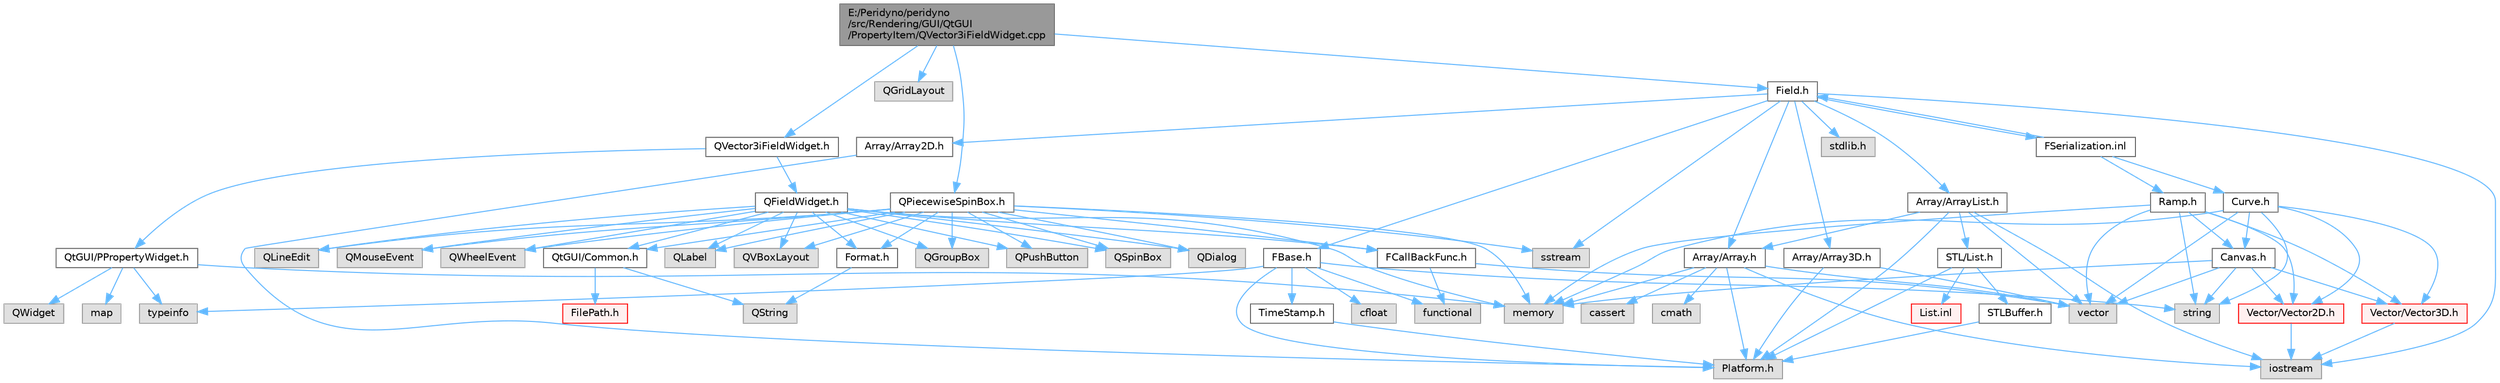 digraph "E:/Peridyno/peridyno/src/Rendering/GUI/QtGUI/PropertyItem/QVector3iFieldWidget.cpp"
{
 // LATEX_PDF_SIZE
  bgcolor="transparent";
  edge [fontname=Helvetica,fontsize=10,labelfontname=Helvetica,labelfontsize=10];
  node [fontname=Helvetica,fontsize=10,shape=box,height=0.2,width=0.4];
  Node1 [id="Node000001",label="E:/Peridyno/peridyno\l/src/Rendering/GUI/QtGUI\l/PropertyItem/QVector3iFieldWidget.cpp",height=0.2,width=0.4,color="gray40", fillcolor="grey60", style="filled", fontcolor="black",tooltip=" "];
  Node1 -> Node2 [id="edge1_Node000001_Node000002",color="steelblue1",style="solid",tooltip=" "];
  Node2 [id="Node000002",label="QVector3iFieldWidget.h",height=0.2,width=0.4,color="grey40", fillcolor="white", style="filled",URL="$_q_vector3i_field_widget_8h.html",tooltip=" "];
  Node2 -> Node3 [id="edge2_Node000002_Node000003",color="steelblue1",style="solid",tooltip=" "];
  Node3 [id="Node000003",label="QFieldWidget.h",height=0.2,width=0.4,color="grey40", fillcolor="white", style="filled",URL="$_q_field_widget_8h.html",tooltip=" "];
  Node3 -> Node4 [id="edge3_Node000003_Node000004",color="steelblue1",style="solid",tooltip=" "];
  Node4 [id="Node000004",label="QGroupBox",height=0.2,width=0.4,color="grey60", fillcolor="#E0E0E0", style="filled",tooltip=" "];
  Node3 -> Node5 [id="edge4_Node000003_Node000005",color="steelblue1",style="solid",tooltip=" "];
  Node5 [id="Node000005",label="QPushButton",height=0.2,width=0.4,color="grey60", fillcolor="#E0E0E0", style="filled",tooltip=" "];
  Node3 -> Node6 [id="edge5_Node000003_Node000006",color="steelblue1",style="solid",tooltip=" "];
  Node6 [id="Node000006",label="QSpinBox",height=0.2,width=0.4,color="grey60", fillcolor="#E0E0E0", style="filled",tooltip=" "];
  Node3 -> Node7 [id="edge6_Node000003_Node000007",color="steelblue1",style="solid",tooltip=" "];
  Node7 [id="Node000007",label="QDialog",height=0.2,width=0.4,color="grey60", fillcolor="#E0E0E0", style="filled",tooltip=" "];
  Node3 -> Node8 [id="edge7_Node000003_Node000008",color="steelblue1",style="solid",tooltip=" "];
  Node8 [id="Node000008",label="QLineEdit",height=0.2,width=0.4,color="grey60", fillcolor="#E0E0E0", style="filled",tooltip=" "];
  Node3 -> Node9 [id="edge8_Node000003_Node000009",color="steelblue1",style="solid",tooltip=" "];
  Node9 [id="Node000009",label="QMouseEvent",height=0.2,width=0.4,color="grey60", fillcolor="#E0E0E0", style="filled",tooltip=" "];
  Node3 -> Node10 [id="edge9_Node000003_Node000010",color="steelblue1",style="solid",tooltip=" "];
  Node10 [id="Node000010",label="QWheelEvent",height=0.2,width=0.4,color="grey60", fillcolor="#E0E0E0", style="filled",tooltip=" "];
  Node3 -> Node11 [id="edge10_Node000003_Node000011",color="steelblue1",style="solid",tooltip=" "];
  Node11 [id="Node000011",label="QLabel",height=0.2,width=0.4,color="grey60", fillcolor="#E0E0E0", style="filled",tooltip=" "];
  Node3 -> Node12 [id="edge11_Node000003_Node000012",color="steelblue1",style="solid",tooltip=" "];
  Node12 [id="Node000012",label="QVBoxLayout",height=0.2,width=0.4,color="grey60", fillcolor="#E0E0E0", style="filled",tooltip=" "];
  Node3 -> Node13 [id="edge12_Node000003_Node000013",color="steelblue1",style="solid",tooltip=" "];
  Node13 [id="Node000013",label="Format.h",height=0.2,width=0.4,color="grey40", fillcolor="white", style="filled",URL="$_format_8h.html",tooltip=" "];
  Node13 -> Node14 [id="edge13_Node000013_Node000014",color="steelblue1",style="solid",tooltip=" "];
  Node14 [id="Node000014",label="QString",height=0.2,width=0.4,color="grey60", fillcolor="#E0E0E0", style="filled",tooltip=" "];
  Node3 -> Node15 [id="edge14_Node000003_Node000015",color="steelblue1",style="solid",tooltip=" "];
  Node15 [id="Node000015",label="FCallBackFunc.h",height=0.2,width=0.4,color="grey40", fillcolor="white", style="filled",URL="$_f_callback_func_8h.html",tooltip=" "];
  Node15 -> Node16 [id="edge15_Node000015_Node000016",color="steelblue1",style="solid",tooltip=" "];
  Node16 [id="Node000016",label="vector",height=0.2,width=0.4,color="grey60", fillcolor="#E0E0E0", style="filled",tooltip=" "];
  Node15 -> Node17 [id="edge16_Node000015_Node000017",color="steelblue1",style="solid",tooltip=" "];
  Node17 [id="Node000017",label="functional",height=0.2,width=0.4,color="grey60", fillcolor="#E0E0E0", style="filled",tooltip=" "];
  Node3 -> Node18 [id="edge17_Node000003_Node000018",color="steelblue1",style="solid",tooltip=" "];
  Node18 [id="Node000018",label="QtGUI/Common.h",height=0.2,width=0.4,color="grey40", fillcolor="white", style="filled",URL="$_common_8h.html",tooltip=" "];
  Node18 -> Node14 [id="edge18_Node000018_Node000014",color="steelblue1",style="solid",tooltip=" "];
  Node18 -> Node19 [id="edge19_Node000018_Node000019",color="steelblue1",style="solid",tooltip=" "];
  Node19 [id="Node000019",label="FilePath.h",height=0.2,width=0.4,color="red", fillcolor="#FFF0F0", style="filled",URL="$_file_path_8h.html",tooltip=" "];
  Node3 -> Node21 [id="edge20_Node000003_Node000021",color="steelblue1",style="solid",tooltip=" "];
  Node21 [id="Node000021",label="memory",height=0.2,width=0.4,color="grey60", fillcolor="#E0E0E0", style="filled",tooltip=" "];
  Node2 -> Node22 [id="edge21_Node000002_Node000022",color="steelblue1",style="solid",tooltip=" "];
  Node22 [id="Node000022",label="QtGUI/PPropertyWidget.h",height=0.2,width=0.4,color="grey40", fillcolor="white", style="filled",URL="$_p_property_widget_8h.html",tooltip=" "];
  Node22 -> Node23 [id="edge22_Node000022_Node000023",color="steelblue1",style="solid",tooltip=" "];
  Node23 [id="Node000023",label="map",height=0.2,width=0.4,color="grey60", fillcolor="#E0E0E0", style="filled",tooltip=" "];
  Node22 -> Node24 [id="edge23_Node000022_Node000024",color="steelblue1",style="solid",tooltip=" "];
  Node24 [id="Node000024",label="QWidget",height=0.2,width=0.4,color="grey60", fillcolor="#E0E0E0", style="filled",tooltip=" "];
  Node22 -> Node25 [id="edge24_Node000022_Node000025",color="steelblue1",style="solid",tooltip=" "];
  Node25 [id="Node000025",label="typeinfo",height=0.2,width=0.4,color="grey60", fillcolor="#E0E0E0", style="filled",tooltip=" "];
  Node22 -> Node21 [id="edge25_Node000022_Node000021",color="steelblue1",style="solid",tooltip=" "];
  Node1 -> Node26 [id="edge26_Node000001_Node000026",color="steelblue1",style="solid",tooltip=" "];
  Node26 [id="Node000026",label="QGridLayout",height=0.2,width=0.4,color="grey60", fillcolor="#E0E0E0", style="filled",tooltip=" "];
  Node1 -> Node27 [id="edge27_Node000001_Node000027",color="steelblue1",style="solid",tooltip=" "];
  Node27 [id="Node000027",label="Field.h",height=0.2,width=0.4,color="grey40", fillcolor="white", style="filled",URL="$_field_8h.html",tooltip=" "];
  Node27 -> Node28 [id="edge28_Node000027_Node000028",color="steelblue1",style="solid",tooltip=" "];
  Node28 [id="Node000028",label="iostream",height=0.2,width=0.4,color="grey60", fillcolor="#E0E0E0", style="filled",tooltip=" "];
  Node27 -> Node29 [id="edge29_Node000027_Node000029",color="steelblue1",style="solid",tooltip=" "];
  Node29 [id="Node000029",label="stdlib.h",height=0.2,width=0.4,color="grey60", fillcolor="#E0E0E0", style="filled",tooltip=" "];
  Node27 -> Node30 [id="edge30_Node000027_Node000030",color="steelblue1",style="solid",tooltip=" "];
  Node30 [id="Node000030",label="sstream",height=0.2,width=0.4,color="grey60", fillcolor="#E0E0E0", style="filled",tooltip=" "];
  Node27 -> Node31 [id="edge31_Node000027_Node000031",color="steelblue1",style="solid",tooltip=" "];
  Node31 [id="Node000031",label="FBase.h",height=0.2,width=0.4,color="grey40", fillcolor="white", style="filled",URL="$_f_base_8h.html",tooltip=" "];
  Node31 -> Node32 [id="edge32_Node000031_Node000032",color="steelblue1",style="solid",tooltip=" "];
  Node32 [id="Node000032",label="Platform.h",height=0.2,width=0.4,color="grey60", fillcolor="#E0E0E0", style="filled",tooltip=" "];
  Node31 -> Node33 [id="edge33_Node000031_Node000033",color="steelblue1",style="solid",tooltip=" "];
  Node33 [id="Node000033",label="TimeStamp.h",height=0.2,width=0.4,color="grey40", fillcolor="white", style="filled",URL="$_time_stamp_8h.html",tooltip=" "];
  Node33 -> Node32 [id="edge34_Node000033_Node000032",color="steelblue1",style="solid",tooltip=" "];
  Node31 -> Node25 [id="edge35_Node000031_Node000025",color="steelblue1",style="solid",tooltip=" "];
  Node31 -> Node34 [id="edge36_Node000031_Node000034",color="steelblue1",style="solid",tooltip=" "];
  Node34 [id="Node000034",label="string",height=0.2,width=0.4,color="grey60", fillcolor="#E0E0E0", style="filled",tooltip=" "];
  Node31 -> Node17 [id="edge37_Node000031_Node000017",color="steelblue1",style="solid",tooltip=" "];
  Node31 -> Node35 [id="edge38_Node000031_Node000035",color="steelblue1",style="solid",tooltip=" "];
  Node35 [id="Node000035",label="cfloat",height=0.2,width=0.4,color="grey60", fillcolor="#E0E0E0", style="filled",tooltip=" "];
  Node27 -> Node36 [id="edge39_Node000027_Node000036",color="steelblue1",style="solid",tooltip=" "];
  Node36 [id="Node000036",label="Array/Array.h",height=0.2,width=0.4,color="grey40", fillcolor="white", style="filled",URL="$_array_8h.html",tooltip=" "];
  Node36 -> Node32 [id="edge40_Node000036_Node000032",color="steelblue1",style="solid",tooltip=" "];
  Node36 -> Node37 [id="edge41_Node000036_Node000037",color="steelblue1",style="solid",tooltip=" "];
  Node37 [id="Node000037",label="cassert",height=0.2,width=0.4,color="grey60", fillcolor="#E0E0E0", style="filled",tooltip=" "];
  Node36 -> Node16 [id="edge42_Node000036_Node000016",color="steelblue1",style="solid",tooltip=" "];
  Node36 -> Node28 [id="edge43_Node000036_Node000028",color="steelblue1",style="solid",tooltip=" "];
  Node36 -> Node21 [id="edge44_Node000036_Node000021",color="steelblue1",style="solid",tooltip=" "];
  Node36 -> Node38 [id="edge45_Node000036_Node000038",color="steelblue1",style="solid",tooltip=" "];
  Node38 [id="Node000038",label="cmath",height=0.2,width=0.4,color="grey60", fillcolor="#E0E0E0", style="filled",tooltip=" "];
  Node27 -> Node39 [id="edge46_Node000027_Node000039",color="steelblue1",style="solid",tooltip=" "];
  Node39 [id="Node000039",label="Array/Array2D.h",height=0.2,width=0.4,color="grey40", fillcolor="white", style="filled",URL="$_array2_d_8h.html",tooltip=" "];
  Node39 -> Node32 [id="edge47_Node000039_Node000032",color="steelblue1",style="solid",tooltip=" "];
  Node27 -> Node40 [id="edge48_Node000027_Node000040",color="steelblue1",style="solid",tooltip=" "];
  Node40 [id="Node000040",label="Array/Array3D.h",height=0.2,width=0.4,color="grey40", fillcolor="white", style="filled",URL="$_array3_d_8h.html",tooltip=" "];
  Node40 -> Node32 [id="edge49_Node000040_Node000032",color="steelblue1",style="solid",tooltip=" "];
  Node40 -> Node16 [id="edge50_Node000040_Node000016",color="steelblue1",style="solid",tooltip=" "];
  Node27 -> Node41 [id="edge51_Node000027_Node000041",color="steelblue1",style="solid",tooltip=" "];
  Node41 [id="Node000041",label="Array/ArrayList.h",height=0.2,width=0.4,color="grey40", fillcolor="white", style="filled",URL="$_array_list_8h.html",tooltip=" "];
  Node41 -> Node16 [id="edge52_Node000041_Node000016",color="steelblue1",style="solid",tooltip=" "];
  Node41 -> Node28 [id="edge53_Node000041_Node000028",color="steelblue1",style="solid",tooltip=" "];
  Node41 -> Node32 [id="edge54_Node000041_Node000032",color="steelblue1",style="solid",tooltip=" "];
  Node41 -> Node42 [id="edge55_Node000041_Node000042",color="steelblue1",style="solid",tooltip=" "];
  Node42 [id="Node000042",label="STL/List.h",height=0.2,width=0.4,color="grey40", fillcolor="white", style="filled",URL="$_list_8h.html",tooltip=" "];
  Node42 -> Node32 [id="edge56_Node000042_Node000032",color="steelblue1",style="solid",tooltip=" "];
  Node42 -> Node43 [id="edge57_Node000042_Node000043",color="steelblue1",style="solid",tooltip=" "];
  Node43 [id="Node000043",label="STLBuffer.h",height=0.2,width=0.4,color="grey40", fillcolor="white", style="filled",URL="$_s_t_l_buffer_8h.html",tooltip=" "];
  Node43 -> Node32 [id="edge58_Node000043_Node000032",color="steelblue1",style="solid",tooltip=" "];
  Node42 -> Node44 [id="edge59_Node000042_Node000044",color="steelblue1",style="solid",tooltip=" "];
  Node44 [id="Node000044",label="List.inl",height=0.2,width=0.4,color="red", fillcolor="#FFF0F0", style="filled",URL="$_list_8inl.html",tooltip=" "];
  Node41 -> Node36 [id="edge60_Node000041_Node000036",color="steelblue1",style="solid",tooltip=" "];
  Node27 -> Node82 [id="edge61_Node000027_Node000082",color="steelblue1",style="solid",tooltip=" "];
  Node82 [id="Node000082",label="FSerialization.inl",height=0.2,width=0.4,color="grey40", fillcolor="white", style="filled",URL="$_f_serialization_8inl.html",tooltip=" "];
  Node82 -> Node27 [id="edge62_Node000082_Node000027",color="steelblue1",style="solid",tooltip=" "];
  Node82 -> Node83 [id="edge63_Node000082_Node000083",color="steelblue1",style="solid",tooltip=" "];
  Node83 [id="Node000083",label="Ramp.h",height=0.2,width=0.4,color="grey40", fillcolor="white", style="filled",URL="$_ramp_8h.html",tooltip=" "];
  Node83 -> Node16 [id="edge64_Node000083_Node000016",color="steelblue1",style="solid",tooltip=" "];
  Node83 -> Node21 [id="edge65_Node000083_Node000021",color="steelblue1",style="solid",tooltip=" "];
  Node83 -> Node34 [id="edge66_Node000083_Node000034",color="steelblue1",style="solid",tooltip=" "];
  Node83 -> Node47 [id="edge67_Node000083_Node000047",color="steelblue1",style="solid",tooltip=" "];
  Node47 [id="Node000047",label="Vector/Vector2D.h",height=0.2,width=0.4,color="red", fillcolor="#FFF0F0", style="filled",URL="$_vector2_d_8h.html",tooltip=" "];
  Node47 -> Node28 [id="edge68_Node000047_Node000028",color="steelblue1",style="solid",tooltip=" "];
  Node83 -> Node53 [id="edge69_Node000083_Node000053",color="steelblue1",style="solid",tooltip=" "];
  Node53 [id="Node000053",label="Vector/Vector3D.h",height=0.2,width=0.4,color="red", fillcolor="#FFF0F0", style="filled",URL="$_vector3_d_8h.html",tooltip=" "];
  Node53 -> Node28 [id="edge70_Node000053_Node000028",color="steelblue1",style="solid",tooltip=" "];
  Node83 -> Node84 [id="edge71_Node000083_Node000084",color="steelblue1",style="solid",tooltip=" "];
  Node84 [id="Node000084",label="Canvas.h",height=0.2,width=0.4,color="grey40", fillcolor="white", style="filled",URL="$_canvas_8h.html",tooltip=" "];
  Node84 -> Node16 [id="edge72_Node000084_Node000016",color="steelblue1",style="solid",tooltip=" "];
  Node84 -> Node21 [id="edge73_Node000084_Node000021",color="steelblue1",style="solid",tooltip=" "];
  Node84 -> Node34 [id="edge74_Node000084_Node000034",color="steelblue1",style="solid",tooltip=" "];
  Node84 -> Node47 [id="edge75_Node000084_Node000047",color="steelblue1",style="solid",tooltip=" "];
  Node84 -> Node53 [id="edge76_Node000084_Node000053",color="steelblue1",style="solid",tooltip=" "];
  Node82 -> Node85 [id="edge77_Node000082_Node000085",color="steelblue1",style="solid",tooltip=" "];
  Node85 [id="Node000085",label="Curve.h",height=0.2,width=0.4,color="grey40", fillcolor="white", style="filled",URL="$_curve_8h.html",tooltip=" "];
  Node85 -> Node16 [id="edge78_Node000085_Node000016",color="steelblue1",style="solid",tooltip=" "];
  Node85 -> Node21 [id="edge79_Node000085_Node000021",color="steelblue1",style="solid",tooltip=" "];
  Node85 -> Node34 [id="edge80_Node000085_Node000034",color="steelblue1",style="solid",tooltip=" "];
  Node85 -> Node47 [id="edge81_Node000085_Node000047",color="steelblue1",style="solid",tooltip=" "];
  Node85 -> Node53 [id="edge82_Node000085_Node000053",color="steelblue1",style="solid",tooltip=" "];
  Node85 -> Node84 [id="edge83_Node000085_Node000084",color="steelblue1",style="solid",tooltip=" "];
  Node1 -> Node86 [id="edge84_Node000001_Node000086",color="steelblue1",style="solid",tooltip=" "];
  Node86 [id="Node000086",label="QPiecewiseSpinBox.h",height=0.2,width=0.4,color="grey40", fillcolor="white", style="filled",URL="$_q_piecewise_spin_box_8h.html",tooltip=" "];
  Node86 -> Node4 [id="edge85_Node000086_Node000004",color="steelblue1",style="solid",tooltip=" "];
  Node86 -> Node5 [id="edge86_Node000086_Node000005",color="steelblue1",style="solid",tooltip=" "];
  Node86 -> Node6 [id="edge87_Node000086_Node000006",color="steelblue1",style="solid",tooltip=" "];
  Node86 -> Node7 [id="edge88_Node000086_Node000007",color="steelblue1",style="solid",tooltip=" "];
  Node86 -> Node8 [id="edge89_Node000086_Node000008",color="steelblue1",style="solid",tooltip=" "];
  Node86 -> Node9 [id="edge90_Node000086_Node000009",color="steelblue1",style="solid",tooltip=" "];
  Node86 -> Node10 [id="edge91_Node000086_Node000010",color="steelblue1",style="solid",tooltip=" "];
  Node86 -> Node11 [id="edge92_Node000086_Node000011",color="steelblue1",style="solid",tooltip=" "];
  Node86 -> Node12 [id="edge93_Node000086_Node000012",color="steelblue1",style="solid",tooltip=" "];
  Node86 -> Node13 [id="edge94_Node000086_Node000013",color="steelblue1",style="solid",tooltip=" "];
  Node86 -> Node15 [id="edge95_Node000086_Node000015",color="steelblue1",style="solid",tooltip=" "];
  Node86 -> Node18 [id="edge96_Node000086_Node000018",color="steelblue1",style="solid",tooltip=" "];
  Node86 -> Node21 [id="edge97_Node000086_Node000021",color="steelblue1",style="solid",tooltip=" "];
  Node86 -> Node30 [id="edge98_Node000086_Node000030",color="steelblue1",style="solid",tooltip=" "];
}
